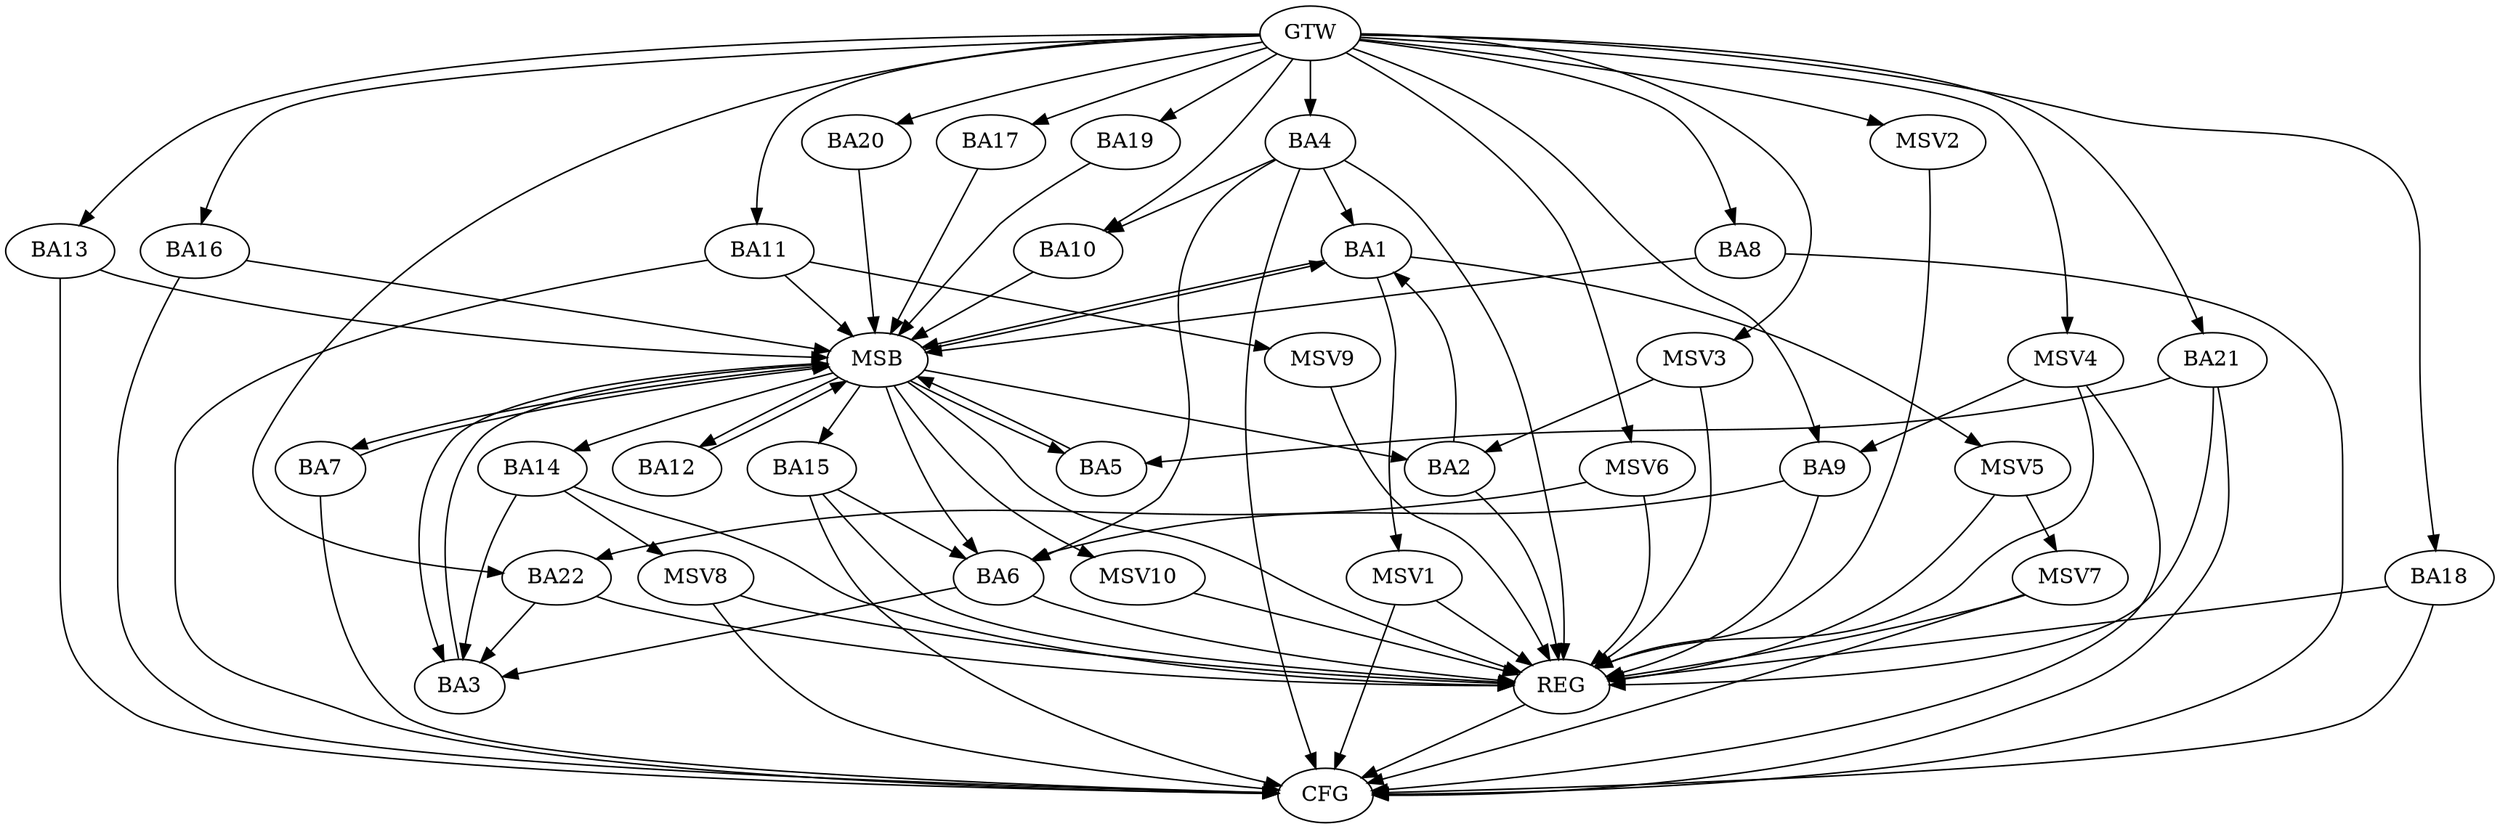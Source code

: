 strict digraph G {
  BA1 [ label="BA1" ];
  BA2 [ label="BA2" ];
  BA3 [ label="BA3" ];
  BA4 [ label="BA4" ];
  BA5 [ label="BA5" ];
  BA6 [ label="BA6" ];
  BA7 [ label="BA7" ];
  BA8 [ label="BA8" ];
  BA9 [ label="BA9" ];
  BA10 [ label="BA10" ];
  BA11 [ label="BA11" ];
  BA12 [ label="BA12" ];
  BA13 [ label="BA13" ];
  BA14 [ label="BA14" ];
  BA15 [ label="BA15" ];
  BA16 [ label="BA16" ];
  BA17 [ label="BA17" ];
  BA18 [ label="BA18" ];
  BA19 [ label="BA19" ];
  BA20 [ label="BA20" ];
  BA21 [ label="BA21" ];
  BA22 [ label="BA22" ];
  GTW [ label="GTW" ];
  REG [ label="REG" ];
  MSB [ label="MSB" ];
  CFG [ label="CFG" ];
  MSV1 [ label="MSV1" ];
  MSV2 [ label="MSV2" ];
  MSV3 [ label="MSV3" ];
  MSV4 [ label="MSV4" ];
  MSV5 [ label="MSV5" ];
  MSV6 [ label="MSV6" ];
  MSV7 [ label="MSV7" ];
  MSV8 [ label="MSV8" ];
  MSV9 [ label="MSV9" ];
  MSV10 [ label="MSV10" ];
  BA2 -> BA1;
  BA4 -> BA1;
  BA6 -> BA3;
  BA9 -> BA6;
  BA14 -> BA3;
  BA15 -> BA6;
  BA21 -> BA5;
  BA22 -> BA3;
  GTW -> BA4;
  GTW -> BA8;
  GTW -> BA9;
  GTW -> BA10;
  GTW -> BA11;
  GTW -> BA13;
  GTW -> BA16;
  GTW -> BA17;
  GTW -> BA18;
  GTW -> BA19;
  GTW -> BA20;
  GTW -> BA21;
  GTW -> BA22;
  BA2 -> REG;
  BA4 -> REG;
  BA6 -> REG;
  BA9 -> REG;
  BA14 -> REG;
  BA15 -> REG;
  BA18 -> REG;
  BA21 -> REG;
  BA22 -> REG;
  BA1 -> MSB;
  MSB -> BA2;
  MSB -> REG;
  BA3 -> MSB;
  MSB -> BA1;
  BA5 -> MSB;
  MSB -> BA3;
  BA7 -> MSB;
  MSB -> BA5;
  BA8 -> MSB;
  MSB -> BA6;
  BA10 -> MSB;
  MSB -> BA7;
  BA11 -> MSB;
  BA12 -> MSB;
  BA13 -> MSB;
  BA16 -> MSB;
  BA17 -> MSB;
  MSB -> BA12;
  BA19 -> MSB;
  MSB -> BA15;
  BA20 -> MSB;
  MSB -> BA14;
  BA8 -> CFG;
  BA18 -> CFG;
  BA13 -> CFG;
  BA4 -> CFG;
  BA7 -> CFG;
  BA21 -> CFG;
  BA11 -> CFG;
  BA15 -> CFG;
  BA16 -> CFG;
  REG -> CFG;
  BA4 -> BA6;
  BA4 -> BA10;
  BA1 -> MSV1;
  MSV1 -> REG;
  MSV1 -> CFG;
  GTW -> MSV2;
  MSV2 -> REG;
  MSV3 -> BA2;
  GTW -> MSV3;
  MSV3 -> REG;
  MSV4 -> BA9;
  GTW -> MSV4;
  MSV4 -> REG;
  MSV4 -> CFG;
  BA1 -> MSV5;
  MSV5 -> REG;
  MSV6 -> BA22;
  GTW -> MSV6;
  MSV6 -> REG;
  MSV5 -> MSV7;
  MSV7 -> REG;
  MSV7 -> CFG;
  BA14 -> MSV8;
  MSV8 -> REG;
  MSV8 -> CFG;
  BA11 -> MSV9;
  MSV9 -> REG;
  MSB -> MSV10;
  MSV10 -> REG;
}
